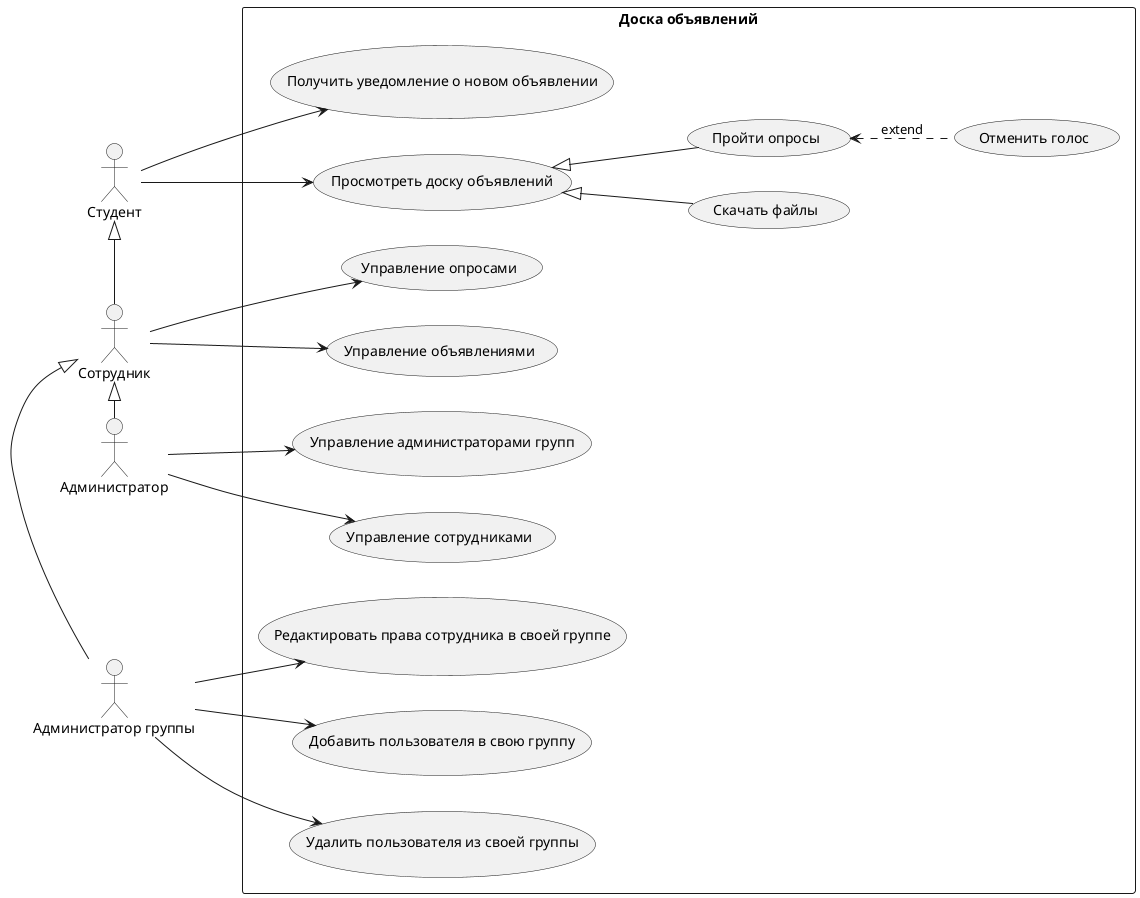 ﻿@startuml
'https://plantuml.com/use-case-diagram 

left to right direction

:Студент: as student
:Сотрудник: as employee
:Администратор группы: as groupAdmin
:Администратор: as admin

rectangle "Доска объявлений" {
    student --> (Просмотреть доску объявлений)
    student --> (Получить уведомление о новом объявлении)
    
    (Просмотреть доску объявлений) <|-- (Скачать файлы)
    (Просмотреть доску объявлений) <|-- (Пройти опросы)
    
    (Пройти опросы) <.. (Отменить голос) : extend


    
    student <|-r- employee
    employee --> (Управление объявлениями)
    employee --> (Управление опросами)
    
    
    employee <|-r- groupAdmin
    groupAdmin --> (Добавить пользователя в свою группу)
    groupAdmin --> (Удалить пользователя из своей группы)
    groupAdmin --> (Редактировать права сотрудника в своей группе)
    
    
    
    employee <|-r- admin
    admin --> (Управление сотрудниками)
    admin --> (Управление администраторами групп) 
}



@enduml